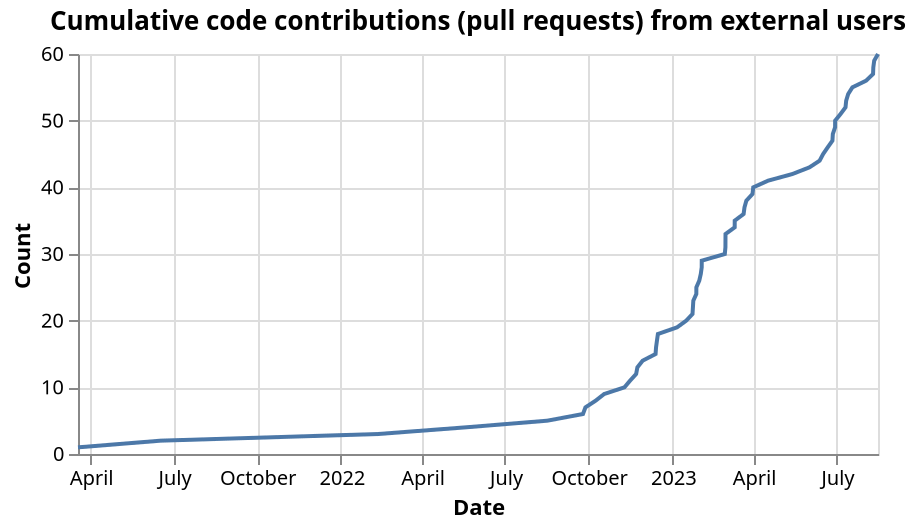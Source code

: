 {"config": {"view": {"continuousWidth": 400, "continuousHeight": 300}}, "data": {"name": "data-bf09b5b9fa8756ed06d95d58e66c61f5"}, "mark": "line", "encoding": {"x": {"axis": {"title": "Date"}, "field": "interaction_createdAt", "type": "temporal"}, "y": {"axis": {"title": "Count"}, "field": "cumulative_count", "type": "quantitative"}}, "height": 200, "title": "Cumulative code contributions (pull requests) from external users", "transform": [{"window": [{"op": "count", "as": "cumulative_count"}], "sort": [{"field": "interaction_createdAt"}]}], "$schema": "https://vega.github.io/schema/vega-lite/v4.17.0.json", "datasets": {"data-bf09b5b9fa8756ed06d95d58e66c61f5": [{"interaction_createdAt": "2021-03-17T20:21:39+00:00"}, {"interaction_createdAt": "2021-06-16T18:28:24+00:00"}, {"interaction_createdAt": "2022-02-11T09:53:46+00:00"}, {"interaction_createdAt": "2022-05-18T18:04:27+00:00"}, {"interaction_createdAt": "2022-08-16T17:37:01+00:00"}, {"interaction_createdAt": "2022-09-24T22:36:24+00:00"}, {"interaction_createdAt": "2022-09-27T16:19:28+00:00"}, {"interaction_createdAt": "2022-10-08T21:21:56+00:00"}, {"interaction_createdAt": "2022-10-18T06:43:35+00:00"}, {"interaction_createdAt": "2022-11-09T14:34:37+00:00"}, {"interaction_createdAt": "2022-11-15T19:00:46+00:00"}, {"interaction_createdAt": "2022-11-22T11:34:32+00:00"}, {"interaction_createdAt": "2022-11-23T20:58:35+00:00"}, {"interaction_createdAt": "2022-11-29T16:09:16+00:00"}, {"interaction_createdAt": "2022-12-13T21:07:40+00:00"}, {"interaction_createdAt": "2022-12-14T10:04:50+00:00"}, {"interaction_createdAt": "2022-12-15T09:47:26+00:00"}, {"interaction_createdAt": "2022-12-16T11:00:11+00:00"}, {"interaction_createdAt": "2023-01-06T13:22:22+00:00"}, {"interaction_createdAt": "2023-01-16T15:16:03+00:00"}, {"interaction_createdAt": "2023-01-23T13:33:49+00:00"}, {"interaction_createdAt": "2023-01-24T00:37:28+00:00"}, {"interaction_createdAt": "2023-01-24T11:08:39+00:00"}, {"interaction_createdAt": "2023-01-27T18:18:48+00:00"}, {"interaction_createdAt": "2023-01-27T19:22:02+00:00"}, {"interaction_createdAt": "2023-01-31T00:10:12+00:00"}, {"interaction_createdAt": "2023-02-01T16:20:17+00:00"}, {"interaction_createdAt": "2023-02-02T16:50:51+00:00"}, {"interaction_createdAt": "2023-02-02T17:44:38+00:00"}, {"interaction_createdAt": "2023-02-28T03:09:35+00:00"}, {"interaction_createdAt": "2023-02-28T19:36:22+00:00"}, {"interaction_createdAt": "2023-02-28T20:36:45+00:00"}, {"interaction_createdAt": "2023-02-28T21:53:12+00:00"}, {"interaction_createdAt": "2023-03-11T00:40:26+00:00"}, {"interaction_createdAt": "2023-03-11T01:15:45+00:00"}, {"interaction_createdAt": "2023-03-20T20:08:04+00:00"}, {"interaction_createdAt": "2023-03-21T19:31:14+00:00"}, {"interaction_createdAt": "2023-03-23T20:40:50+00:00"}, {"interaction_createdAt": "2023-03-30T15:01:06+00:00"}, {"interaction_createdAt": "2023-03-31T11:09:10+00:00"}, {"interaction_createdAt": "2023-04-16T18:35:44+00:00"}, {"interaction_createdAt": "2023-05-13T14:34:00+00:00"}, {"interaction_createdAt": "2023-06-01T09:11:14+00:00"}, {"interaction_createdAt": "2023-06-12T13:21:26+00:00"}, {"interaction_createdAt": "2023-06-16T10:22:26+00:00"}, {"interaction_createdAt": "2023-06-21T10:59:21+00:00"}, {"interaction_createdAt": "2023-06-26T15:51:51+00:00"}, {"interaction_createdAt": "2023-06-27T02:27:42+00:00"}, {"interaction_createdAt": "2023-06-29T14:07:25+00:00"}, {"interaction_createdAt": "2023-06-29T15:18:11+00:00"}, {"interaction_createdAt": "2023-07-05T14:25:21+00:00"}, {"interaction_createdAt": "2023-07-11T01:25:44+00:00"}, {"interaction_createdAt": "2023-07-11T19:04:05+00:00"}, {"interaction_createdAt": "2023-07-14T00:24:37+00:00"}, {"interaction_createdAt": "2023-07-18T15:34:23+00:00"}, {"interaction_createdAt": "2023-08-02T17:48:52+00:00"}, {"interaction_createdAt": "2023-08-10T09:29:12+00:00"}, {"interaction_createdAt": "2023-08-10T16:29:35+00:00"}, {"interaction_createdAt": "2023-08-11T15:53:27+00:00"}, {"interaction_createdAt": "2023-08-15T20:12:49+00:00"}]}}